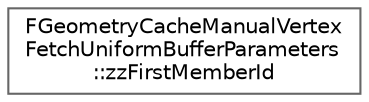 digraph "Graphical Class Hierarchy"
{
 // INTERACTIVE_SVG=YES
 // LATEX_PDF_SIZE
  bgcolor="transparent";
  edge [fontname=Helvetica,fontsize=10,labelfontname=Helvetica,labelfontsize=10];
  node [fontname=Helvetica,fontsize=10,shape=box,height=0.2,width=0.4];
  rankdir="LR";
  Node0 [id="Node000000",label="FGeometryCacheManualVertex\lFetchUniformBufferParameters\l::zzFirstMemberId",height=0.2,width=0.4,color="grey40", fillcolor="white", style="filled",URL="$d2/dda/structFGeometryCacheManualVertexFetchUniformBufferParameters_1_1zzFirstMemberId.html",tooltip=" "];
}
